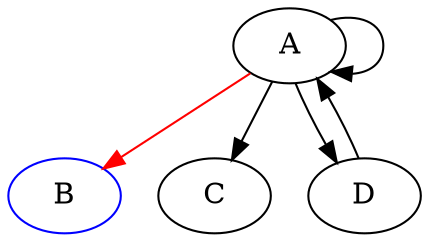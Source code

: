 digraph {
    A -> B[color=red]
    A->C 
    A->A 
    A->D 
    D->A
    
    A [border=red]
    B [color=blue]
    C 
    D
}